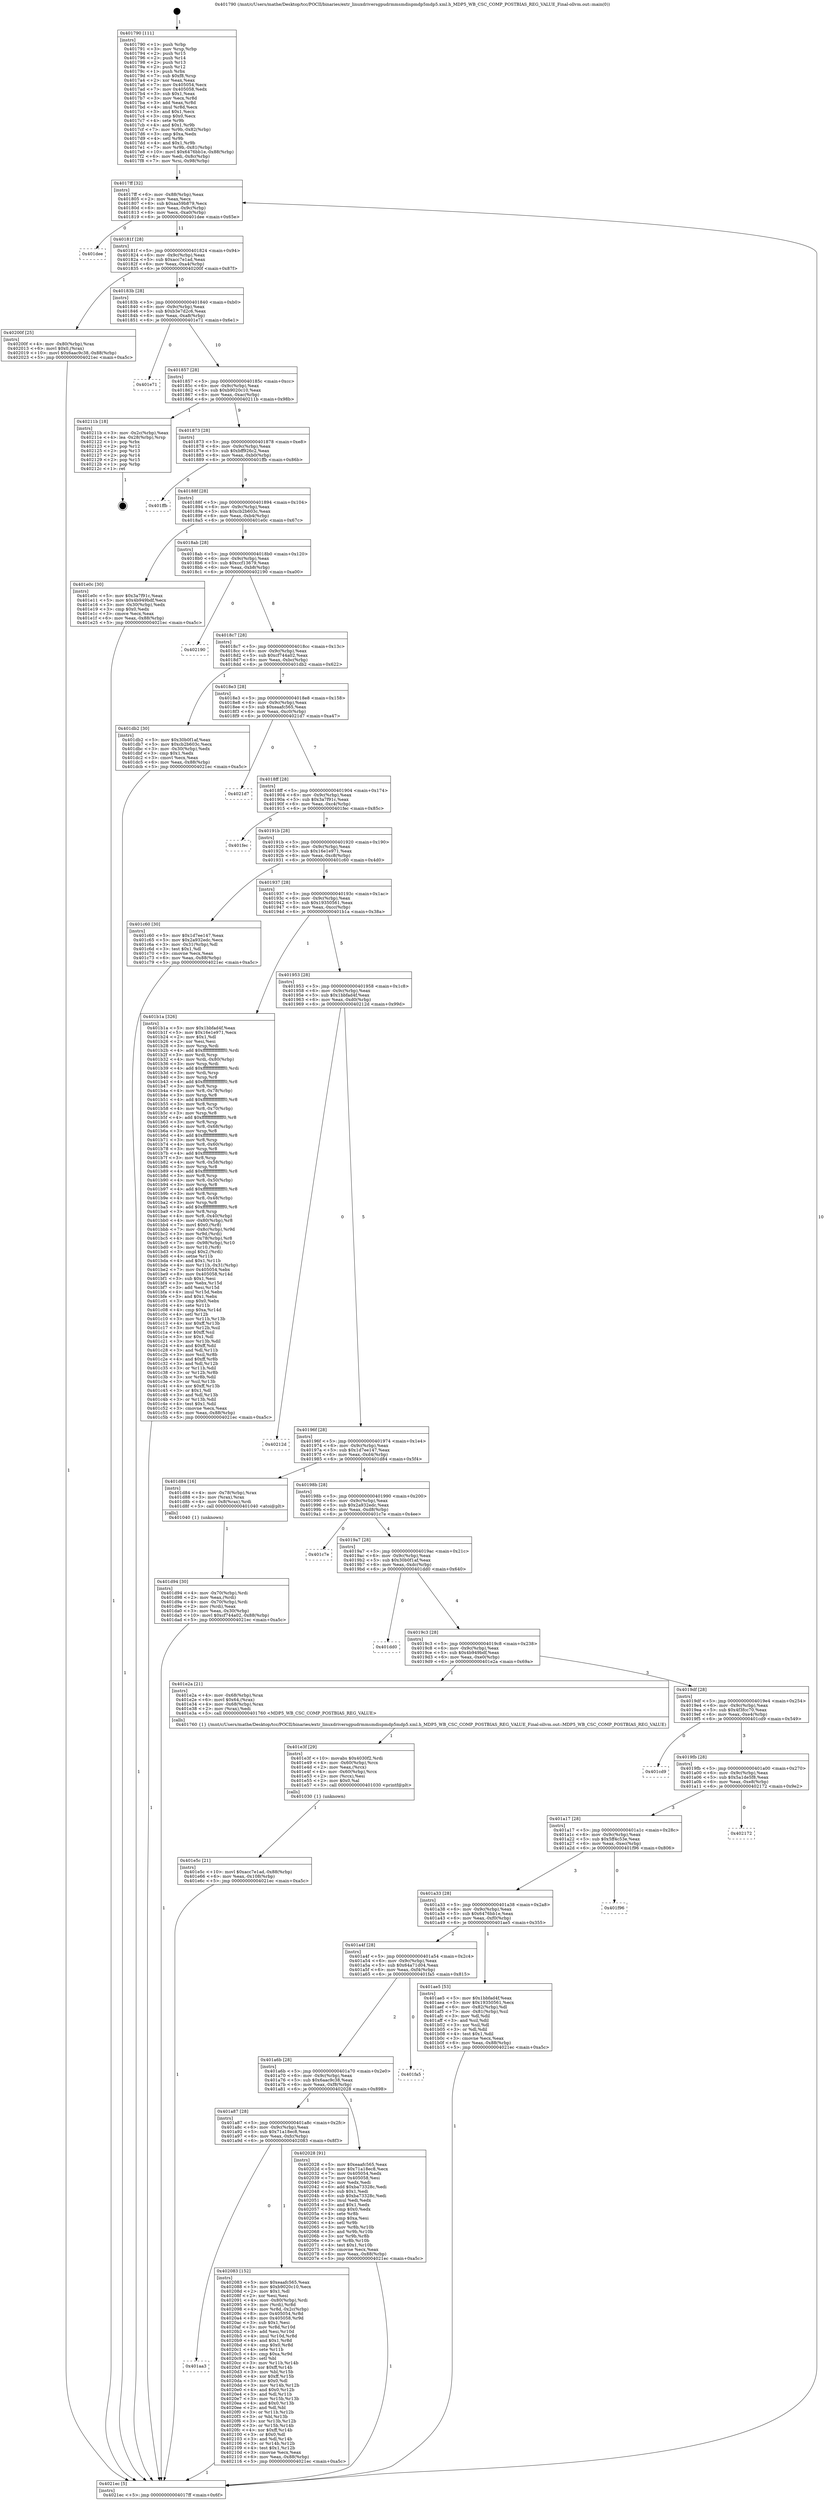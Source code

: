 digraph "0x401790" {
  label = "0x401790 (/mnt/c/Users/mathe/Desktop/tcc/POCII/binaries/extr_linuxdriversgpudrmmsmdispmdp5mdp5.xml.h_MDP5_WB_CSC_COMP_POSTBIAS_REG_VALUE_Final-ollvm.out::main(0))"
  labelloc = "t"
  node[shape=record]

  Entry [label="",width=0.3,height=0.3,shape=circle,fillcolor=black,style=filled]
  "0x4017ff" [label="{
     0x4017ff [32]\l
     | [instrs]\l
     &nbsp;&nbsp;0x4017ff \<+6\>: mov -0x88(%rbp),%eax\l
     &nbsp;&nbsp;0x401805 \<+2\>: mov %eax,%ecx\l
     &nbsp;&nbsp;0x401807 \<+6\>: sub $0xaa59b879,%ecx\l
     &nbsp;&nbsp;0x40180d \<+6\>: mov %eax,-0x9c(%rbp)\l
     &nbsp;&nbsp;0x401813 \<+6\>: mov %ecx,-0xa0(%rbp)\l
     &nbsp;&nbsp;0x401819 \<+6\>: je 0000000000401dee \<main+0x65e\>\l
  }"]
  "0x401dee" [label="{
     0x401dee\l
  }", style=dashed]
  "0x40181f" [label="{
     0x40181f [28]\l
     | [instrs]\l
     &nbsp;&nbsp;0x40181f \<+5\>: jmp 0000000000401824 \<main+0x94\>\l
     &nbsp;&nbsp;0x401824 \<+6\>: mov -0x9c(%rbp),%eax\l
     &nbsp;&nbsp;0x40182a \<+5\>: sub $0xacc7e1ad,%eax\l
     &nbsp;&nbsp;0x40182f \<+6\>: mov %eax,-0xa4(%rbp)\l
     &nbsp;&nbsp;0x401835 \<+6\>: je 000000000040200f \<main+0x87f\>\l
  }"]
  Exit [label="",width=0.3,height=0.3,shape=circle,fillcolor=black,style=filled,peripheries=2]
  "0x40200f" [label="{
     0x40200f [25]\l
     | [instrs]\l
     &nbsp;&nbsp;0x40200f \<+4\>: mov -0x80(%rbp),%rax\l
     &nbsp;&nbsp;0x402013 \<+6\>: movl $0x0,(%rax)\l
     &nbsp;&nbsp;0x402019 \<+10\>: movl $0x6aac9c38,-0x88(%rbp)\l
     &nbsp;&nbsp;0x402023 \<+5\>: jmp 00000000004021ec \<main+0xa5c\>\l
  }"]
  "0x40183b" [label="{
     0x40183b [28]\l
     | [instrs]\l
     &nbsp;&nbsp;0x40183b \<+5\>: jmp 0000000000401840 \<main+0xb0\>\l
     &nbsp;&nbsp;0x401840 \<+6\>: mov -0x9c(%rbp),%eax\l
     &nbsp;&nbsp;0x401846 \<+5\>: sub $0xb3e7d2c6,%eax\l
     &nbsp;&nbsp;0x40184b \<+6\>: mov %eax,-0xa8(%rbp)\l
     &nbsp;&nbsp;0x401851 \<+6\>: je 0000000000401e71 \<main+0x6e1\>\l
  }"]
  "0x401aa3" [label="{
     0x401aa3\l
  }", style=dashed]
  "0x401e71" [label="{
     0x401e71\l
  }", style=dashed]
  "0x401857" [label="{
     0x401857 [28]\l
     | [instrs]\l
     &nbsp;&nbsp;0x401857 \<+5\>: jmp 000000000040185c \<main+0xcc\>\l
     &nbsp;&nbsp;0x40185c \<+6\>: mov -0x9c(%rbp),%eax\l
     &nbsp;&nbsp;0x401862 \<+5\>: sub $0xb9020c10,%eax\l
     &nbsp;&nbsp;0x401867 \<+6\>: mov %eax,-0xac(%rbp)\l
     &nbsp;&nbsp;0x40186d \<+6\>: je 000000000040211b \<main+0x98b\>\l
  }"]
  "0x402083" [label="{
     0x402083 [152]\l
     | [instrs]\l
     &nbsp;&nbsp;0x402083 \<+5\>: mov $0xeaafc565,%eax\l
     &nbsp;&nbsp;0x402088 \<+5\>: mov $0xb9020c10,%ecx\l
     &nbsp;&nbsp;0x40208d \<+2\>: mov $0x1,%dl\l
     &nbsp;&nbsp;0x40208f \<+2\>: xor %esi,%esi\l
     &nbsp;&nbsp;0x402091 \<+4\>: mov -0x80(%rbp),%rdi\l
     &nbsp;&nbsp;0x402095 \<+3\>: mov (%rdi),%r8d\l
     &nbsp;&nbsp;0x402098 \<+4\>: mov %r8d,-0x2c(%rbp)\l
     &nbsp;&nbsp;0x40209c \<+8\>: mov 0x405054,%r8d\l
     &nbsp;&nbsp;0x4020a4 \<+8\>: mov 0x405058,%r9d\l
     &nbsp;&nbsp;0x4020ac \<+3\>: sub $0x1,%esi\l
     &nbsp;&nbsp;0x4020af \<+3\>: mov %r8d,%r10d\l
     &nbsp;&nbsp;0x4020b2 \<+3\>: add %esi,%r10d\l
     &nbsp;&nbsp;0x4020b5 \<+4\>: imul %r10d,%r8d\l
     &nbsp;&nbsp;0x4020b9 \<+4\>: and $0x1,%r8d\l
     &nbsp;&nbsp;0x4020bd \<+4\>: cmp $0x0,%r8d\l
     &nbsp;&nbsp;0x4020c1 \<+4\>: sete %r11b\l
     &nbsp;&nbsp;0x4020c5 \<+4\>: cmp $0xa,%r9d\l
     &nbsp;&nbsp;0x4020c9 \<+3\>: setl %bl\l
     &nbsp;&nbsp;0x4020cc \<+3\>: mov %r11b,%r14b\l
     &nbsp;&nbsp;0x4020cf \<+4\>: xor $0xff,%r14b\l
     &nbsp;&nbsp;0x4020d3 \<+3\>: mov %bl,%r15b\l
     &nbsp;&nbsp;0x4020d6 \<+4\>: xor $0xff,%r15b\l
     &nbsp;&nbsp;0x4020da \<+3\>: xor $0x0,%dl\l
     &nbsp;&nbsp;0x4020dd \<+3\>: mov %r14b,%r12b\l
     &nbsp;&nbsp;0x4020e0 \<+4\>: and $0x0,%r12b\l
     &nbsp;&nbsp;0x4020e4 \<+3\>: and %dl,%r11b\l
     &nbsp;&nbsp;0x4020e7 \<+3\>: mov %r15b,%r13b\l
     &nbsp;&nbsp;0x4020ea \<+4\>: and $0x0,%r13b\l
     &nbsp;&nbsp;0x4020ee \<+2\>: and %dl,%bl\l
     &nbsp;&nbsp;0x4020f0 \<+3\>: or %r11b,%r12b\l
     &nbsp;&nbsp;0x4020f3 \<+3\>: or %bl,%r13b\l
     &nbsp;&nbsp;0x4020f6 \<+3\>: xor %r13b,%r12b\l
     &nbsp;&nbsp;0x4020f9 \<+3\>: or %r15b,%r14b\l
     &nbsp;&nbsp;0x4020fc \<+4\>: xor $0xff,%r14b\l
     &nbsp;&nbsp;0x402100 \<+3\>: or $0x0,%dl\l
     &nbsp;&nbsp;0x402103 \<+3\>: and %dl,%r14b\l
     &nbsp;&nbsp;0x402106 \<+3\>: or %r14b,%r12b\l
     &nbsp;&nbsp;0x402109 \<+4\>: test $0x1,%r12b\l
     &nbsp;&nbsp;0x40210d \<+3\>: cmovne %ecx,%eax\l
     &nbsp;&nbsp;0x402110 \<+6\>: mov %eax,-0x88(%rbp)\l
     &nbsp;&nbsp;0x402116 \<+5\>: jmp 00000000004021ec \<main+0xa5c\>\l
  }"]
  "0x40211b" [label="{
     0x40211b [18]\l
     | [instrs]\l
     &nbsp;&nbsp;0x40211b \<+3\>: mov -0x2c(%rbp),%eax\l
     &nbsp;&nbsp;0x40211e \<+4\>: lea -0x28(%rbp),%rsp\l
     &nbsp;&nbsp;0x402122 \<+1\>: pop %rbx\l
     &nbsp;&nbsp;0x402123 \<+2\>: pop %r12\l
     &nbsp;&nbsp;0x402125 \<+2\>: pop %r13\l
     &nbsp;&nbsp;0x402127 \<+2\>: pop %r14\l
     &nbsp;&nbsp;0x402129 \<+2\>: pop %r15\l
     &nbsp;&nbsp;0x40212b \<+1\>: pop %rbp\l
     &nbsp;&nbsp;0x40212c \<+1\>: ret\l
  }"]
  "0x401873" [label="{
     0x401873 [28]\l
     | [instrs]\l
     &nbsp;&nbsp;0x401873 \<+5\>: jmp 0000000000401878 \<main+0xe8\>\l
     &nbsp;&nbsp;0x401878 \<+6\>: mov -0x9c(%rbp),%eax\l
     &nbsp;&nbsp;0x40187e \<+5\>: sub $0xbff926c2,%eax\l
     &nbsp;&nbsp;0x401883 \<+6\>: mov %eax,-0xb0(%rbp)\l
     &nbsp;&nbsp;0x401889 \<+6\>: je 0000000000401ffb \<main+0x86b\>\l
  }"]
  "0x401a87" [label="{
     0x401a87 [28]\l
     | [instrs]\l
     &nbsp;&nbsp;0x401a87 \<+5\>: jmp 0000000000401a8c \<main+0x2fc\>\l
     &nbsp;&nbsp;0x401a8c \<+6\>: mov -0x9c(%rbp),%eax\l
     &nbsp;&nbsp;0x401a92 \<+5\>: sub $0x71a18ec8,%eax\l
     &nbsp;&nbsp;0x401a97 \<+6\>: mov %eax,-0xfc(%rbp)\l
     &nbsp;&nbsp;0x401a9d \<+6\>: je 0000000000402083 \<main+0x8f3\>\l
  }"]
  "0x401ffb" [label="{
     0x401ffb\l
  }", style=dashed]
  "0x40188f" [label="{
     0x40188f [28]\l
     | [instrs]\l
     &nbsp;&nbsp;0x40188f \<+5\>: jmp 0000000000401894 \<main+0x104\>\l
     &nbsp;&nbsp;0x401894 \<+6\>: mov -0x9c(%rbp),%eax\l
     &nbsp;&nbsp;0x40189a \<+5\>: sub $0xcb2b603c,%eax\l
     &nbsp;&nbsp;0x40189f \<+6\>: mov %eax,-0xb4(%rbp)\l
     &nbsp;&nbsp;0x4018a5 \<+6\>: je 0000000000401e0c \<main+0x67c\>\l
  }"]
  "0x402028" [label="{
     0x402028 [91]\l
     | [instrs]\l
     &nbsp;&nbsp;0x402028 \<+5\>: mov $0xeaafc565,%eax\l
     &nbsp;&nbsp;0x40202d \<+5\>: mov $0x71a18ec8,%ecx\l
     &nbsp;&nbsp;0x402032 \<+7\>: mov 0x405054,%edx\l
     &nbsp;&nbsp;0x402039 \<+7\>: mov 0x405058,%esi\l
     &nbsp;&nbsp;0x402040 \<+2\>: mov %edx,%edi\l
     &nbsp;&nbsp;0x402042 \<+6\>: add $0xba73328c,%edi\l
     &nbsp;&nbsp;0x402048 \<+3\>: sub $0x1,%edi\l
     &nbsp;&nbsp;0x40204b \<+6\>: sub $0xba73328c,%edi\l
     &nbsp;&nbsp;0x402051 \<+3\>: imul %edi,%edx\l
     &nbsp;&nbsp;0x402054 \<+3\>: and $0x1,%edx\l
     &nbsp;&nbsp;0x402057 \<+3\>: cmp $0x0,%edx\l
     &nbsp;&nbsp;0x40205a \<+4\>: sete %r8b\l
     &nbsp;&nbsp;0x40205e \<+3\>: cmp $0xa,%esi\l
     &nbsp;&nbsp;0x402061 \<+4\>: setl %r9b\l
     &nbsp;&nbsp;0x402065 \<+3\>: mov %r8b,%r10b\l
     &nbsp;&nbsp;0x402068 \<+3\>: and %r9b,%r10b\l
     &nbsp;&nbsp;0x40206b \<+3\>: xor %r9b,%r8b\l
     &nbsp;&nbsp;0x40206e \<+3\>: or %r8b,%r10b\l
     &nbsp;&nbsp;0x402071 \<+4\>: test $0x1,%r10b\l
     &nbsp;&nbsp;0x402075 \<+3\>: cmovne %ecx,%eax\l
     &nbsp;&nbsp;0x402078 \<+6\>: mov %eax,-0x88(%rbp)\l
     &nbsp;&nbsp;0x40207e \<+5\>: jmp 00000000004021ec \<main+0xa5c\>\l
  }"]
  "0x401e0c" [label="{
     0x401e0c [30]\l
     | [instrs]\l
     &nbsp;&nbsp;0x401e0c \<+5\>: mov $0x3a7f91c,%eax\l
     &nbsp;&nbsp;0x401e11 \<+5\>: mov $0x4b949bdf,%ecx\l
     &nbsp;&nbsp;0x401e16 \<+3\>: mov -0x30(%rbp),%edx\l
     &nbsp;&nbsp;0x401e19 \<+3\>: cmp $0x0,%edx\l
     &nbsp;&nbsp;0x401e1c \<+3\>: cmove %ecx,%eax\l
     &nbsp;&nbsp;0x401e1f \<+6\>: mov %eax,-0x88(%rbp)\l
     &nbsp;&nbsp;0x401e25 \<+5\>: jmp 00000000004021ec \<main+0xa5c\>\l
  }"]
  "0x4018ab" [label="{
     0x4018ab [28]\l
     | [instrs]\l
     &nbsp;&nbsp;0x4018ab \<+5\>: jmp 00000000004018b0 \<main+0x120\>\l
     &nbsp;&nbsp;0x4018b0 \<+6\>: mov -0x9c(%rbp),%eax\l
     &nbsp;&nbsp;0x4018b6 \<+5\>: sub $0xccf13679,%eax\l
     &nbsp;&nbsp;0x4018bb \<+6\>: mov %eax,-0xb8(%rbp)\l
     &nbsp;&nbsp;0x4018c1 \<+6\>: je 0000000000402190 \<main+0xa00\>\l
  }"]
  "0x401a6b" [label="{
     0x401a6b [28]\l
     | [instrs]\l
     &nbsp;&nbsp;0x401a6b \<+5\>: jmp 0000000000401a70 \<main+0x2e0\>\l
     &nbsp;&nbsp;0x401a70 \<+6\>: mov -0x9c(%rbp),%eax\l
     &nbsp;&nbsp;0x401a76 \<+5\>: sub $0x6aac9c38,%eax\l
     &nbsp;&nbsp;0x401a7b \<+6\>: mov %eax,-0xf8(%rbp)\l
     &nbsp;&nbsp;0x401a81 \<+6\>: je 0000000000402028 \<main+0x898\>\l
  }"]
  "0x402190" [label="{
     0x402190\l
  }", style=dashed]
  "0x4018c7" [label="{
     0x4018c7 [28]\l
     | [instrs]\l
     &nbsp;&nbsp;0x4018c7 \<+5\>: jmp 00000000004018cc \<main+0x13c\>\l
     &nbsp;&nbsp;0x4018cc \<+6\>: mov -0x9c(%rbp),%eax\l
     &nbsp;&nbsp;0x4018d2 \<+5\>: sub $0xcf744a02,%eax\l
     &nbsp;&nbsp;0x4018d7 \<+6\>: mov %eax,-0xbc(%rbp)\l
     &nbsp;&nbsp;0x4018dd \<+6\>: je 0000000000401db2 \<main+0x622\>\l
  }"]
  "0x401fa5" [label="{
     0x401fa5\l
  }", style=dashed]
  "0x401db2" [label="{
     0x401db2 [30]\l
     | [instrs]\l
     &nbsp;&nbsp;0x401db2 \<+5\>: mov $0x30b0f1af,%eax\l
     &nbsp;&nbsp;0x401db7 \<+5\>: mov $0xcb2b603c,%ecx\l
     &nbsp;&nbsp;0x401dbc \<+3\>: mov -0x30(%rbp),%edx\l
     &nbsp;&nbsp;0x401dbf \<+3\>: cmp $0x1,%edx\l
     &nbsp;&nbsp;0x401dc2 \<+3\>: cmovl %ecx,%eax\l
     &nbsp;&nbsp;0x401dc5 \<+6\>: mov %eax,-0x88(%rbp)\l
     &nbsp;&nbsp;0x401dcb \<+5\>: jmp 00000000004021ec \<main+0xa5c\>\l
  }"]
  "0x4018e3" [label="{
     0x4018e3 [28]\l
     | [instrs]\l
     &nbsp;&nbsp;0x4018e3 \<+5\>: jmp 00000000004018e8 \<main+0x158\>\l
     &nbsp;&nbsp;0x4018e8 \<+6\>: mov -0x9c(%rbp),%eax\l
     &nbsp;&nbsp;0x4018ee \<+5\>: sub $0xeaafc565,%eax\l
     &nbsp;&nbsp;0x4018f3 \<+6\>: mov %eax,-0xc0(%rbp)\l
     &nbsp;&nbsp;0x4018f9 \<+6\>: je 00000000004021d7 \<main+0xa47\>\l
  }"]
  "0x401e5c" [label="{
     0x401e5c [21]\l
     | [instrs]\l
     &nbsp;&nbsp;0x401e5c \<+10\>: movl $0xacc7e1ad,-0x88(%rbp)\l
     &nbsp;&nbsp;0x401e66 \<+6\>: mov %eax,-0x108(%rbp)\l
     &nbsp;&nbsp;0x401e6c \<+5\>: jmp 00000000004021ec \<main+0xa5c\>\l
  }"]
  "0x4021d7" [label="{
     0x4021d7\l
  }", style=dashed]
  "0x4018ff" [label="{
     0x4018ff [28]\l
     | [instrs]\l
     &nbsp;&nbsp;0x4018ff \<+5\>: jmp 0000000000401904 \<main+0x174\>\l
     &nbsp;&nbsp;0x401904 \<+6\>: mov -0x9c(%rbp),%eax\l
     &nbsp;&nbsp;0x40190a \<+5\>: sub $0x3a7f91c,%eax\l
     &nbsp;&nbsp;0x40190f \<+6\>: mov %eax,-0xc4(%rbp)\l
     &nbsp;&nbsp;0x401915 \<+6\>: je 0000000000401fec \<main+0x85c\>\l
  }"]
  "0x401e3f" [label="{
     0x401e3f [29]\l
     | [instrs]\l
     &nbsp;&nbsp;0x401e3f \<+10\>: movabs $0x4030f2,%rdi\l
     &nbsp;&nbsp;0x401e49 \<+4\>: mov -0x60(%rbp),%rcx\l
     &nbsp;&nbsp;0x401e4d \<+2\>: mov %eax,(%rcx)\l
     &nbsp;&nbsp;0x401e4f \<+4\>: mov -0x60(%rbp),%rcx\l
     &nbsp;&nbsp;0x401e53 \<+2\>: mov (%rcx),%esi\l
     &nbsp;&nbsp;0x401e55 \<+2\>: mov $0x0,%al\l
     &nbsp;&nbsp;0x401e57 \<+5\>: call 0000000000401030 \<printf@plt\>\l
     | [calls]\l
     &nbsp;&nbsp;0x401030 \{1\} (unknown)\l
  }"]
  "0x401fec" [label="{
     0x401fec\l
  }", style=dashed]
  "0x40191b" [label="{
     0x40191b [28]\l
     | [instrs]\l
     &nbsp;&nbsp;0x40191b \<+5\>: jmp 0000000000401920 \<main+0x190\>\l
     &nbsp;&nbsp;0x401920 \<+6\>: mov -0x9c(%rbp),%eax\l
     &nbsp;&nbsp;0x401926 \<+5\>: sub $0x16e1e971,%eax\l
     &nbsp;&nbsp;0x40192b \<+6\>: mov %eax,-0xc8(%rbp)\l
     &nbsp;&nbsp;0x401931 \<+6\>: je 0000000000401c60 \<main+0x4d0\>\l
  }"]
  "0x401d94" [label="{
     0x401d94 [30]\l
     | [instrs]\l
     &nbsp;&nbsp;0x401d94 \<+4\>: mov -0x70(%rbp),%rdi\l
     &nbsp;&nbsp;0x401d98 \<+2\>: mov %eax,(%rdi)\l
     &nbsp;&nbsp;0x401d9a \<+4\>: mov -0x70(%rbp),%rdi\l
     &nbsp;&nbsp;0x401d9e \<+2\>: mov (%rdi),%eax\l
     &nbsp;&nbsp;0x401da0 \<+3\>: mov %eax,-0x30(%rbp)\l
     &nbsp;&nbsp;0x401da3 \<+10\>: movl $0xcf744a02,-0x88(%rbp)\l
     &nbsp;&nbsp;0x401dad \<+5\>: jmp 00000000004021ec \<main+0xa5c\>\l
  }"]
  "0x401c60" [label="{
     0x401c60 [30]\l
     | [instrs]\l
     &nbsp;&nbsp;0x401c60 \<+5\>: mov $0x1d7ee147,%eax\l
     &nbsp;&nbsp;0x401c65 \<+5\>: mov $0x2a932edc,%ecx\l
     &nbsp;&nbsp;0x401c6a \<+3\>: mov -0x31(%rbp),%dl\l
     &nbsp;&nbsp;0x401c6d \<+3\>: test $0x1,%dl\l
     &nbsp;&nbsp;0x401c70 \<+3\>: cmovne %ecx,%eax\l
     &nbsp;&nbsp;0x401c73 \<+6\>: mov %eax,-0x88(%rbp)\l
     &nbsp;&nbsp;0x401c79 \<+5\>: jmp 00000000004021ec \<main+0xa5c\>\l
  }"]
  "0x401937" [label="{
     0x401937 [28]\l
     | [instrs]\l
     &nbsp;&nbsp;0x401937 \<+5\>: jmp 000000000040193c \<main+0x1ac\>\l
     &nbsp;&nbsp;0x40193c \<+6\>: mov -0x9c(%rbp),%eax\l
     &nbsp;&nbsp;0x401942 \<+5\>: sub $0x19350561,%eax\l
     &nbsp;&nbsp;0x401947 \<+6\>: mov %eax,-0xcc(%rbp)\l
     &nbsp;&nbsp;0x40194d \<+6\>: je 0000000000401b1a \<main+0x38a\>\l
  }"]
  "0x401790" [label="{
     0x401790 [111]\l
     | [instrs]\l
     &nbsp;&nbsp;0x401790 \<+1\>: push %rbp\l
     &nbsp;&nbsp;0x401791 \<+3\>: mov %rsp,%rbp\l
     &nbsp;&nbsp;0x401794 \<+2\>: push %r15\l
     &nbsp;&nbsp;0x401796 \<+2\>: push %r14\l
     &nbsp;&nbsp;0x401798 \<+2\>: push %r13\l
     &nbsp;&nbsp;0x40179a \<+2\>: push %r12\l
     &nbsp;&nbsp;0x40179c \<+1\>: push %rbx\l
     &nbsp;&nbsp;0x40179d \<+7\>: sub $0xf8,%rsp\l
     &nbsp;&nbsp;0x4017a4 \<+2\>: xor %eax,%eax\l
     &nbsp;&nbsp;0x4017a6 \<+7\>: mov 0x405054,%ecx\l
     &nbsp;&nbsp;0x4017ad \<+7\>: mov 0x405058,%edx\l
     &nbsp;&nbsp;0x4017b4 \<+3\>: sub $0x1,%eax\l
     &nbsp;&nbsp;0x4017b7 \<+3\>: mov %ecx,%r8d\l
     &nbsp;&nbsp;0x4017ba \<+3\>: add %eax,%r8d\l
     &nbsp;&nbsp;0x4017bd \<+4\>: imul %r8d,%ecx\l
     &nbsp;&nbsp;0x4017c1 \<+3\>: and $0x1,%ecx\l
     &nbsp;&nbsp;0x4017c4 \<+3\>: cmp $0x0,%ecx\l
     &nbsp;&nbsp;0x4017c7 \<+4\>: sete %r9b\l
     &nbsp;&nbsp;0x4017cb \<+4\>: and $0x1,%r9b\l
     &nbsp;&nbsp;0x4017cf \<+7\>: mov %r9b,-0x82(%rbp)\l
     &nbsp;&nbsp;0x4017d6 \<+3\>: cmp $0xa,%edx\l
     &nbsp;&nbsp;0x4017d9 \<+4\>: setl %r9b\l
     &nbsp;&nbsp;0x4017dd \<+4\>: and $0x1,%r9b\l
     &nbsp;&nbsp;0x4017e1 \<+7\>: mov %r9b,-0x81(%rbp)\l
     &nbsp;&nbsp;0x4017e8 \<+10\>: movl $0x6476bb1e,-0x88(%rbp)\l
     &nbsp;&nbsp;0x4017f2 \<+6\>: mov %edi,-0x8c(%rbp)\l
     &nbsp;&nbsp;0x4017f8 \<+7\>: mov %rsi,-0x98(%rbp)\l
  }"]
  "0x401b1a" [label="{
     0x401b1a [326]\l
     | [instrs]\l
     &nbsp;&nbsp;0x401b1a \<+5\>: mov $0x1bbfad4f,%eax\l
     &nbsp;&nbsp;0x401b1f \<+5\>: mov $0x16e1e971,%ecx\l
     &nbsp;&nbsp;0x401b24 \<+2\>: mov $0x1,%dl\l
     &nbsp;&nbsp;0x401b26 \<+2\>: xor %esi,%esi\l
     &nbsp;&nbsp;0x401b28 \<+3\>: mov %rsp,%rdi\l
     &nbsp;&nbsp;0x401b2b \<+4\>: add $0xfffffffffffffff0,%rdi\l
     &nbsp;&nbsp;0x401b2f \<+3\>: mov %rdi,%rsp\l
     &nbsp;&nbsp;0x401b32 \<+4\>: mov %rdi,-0x80(%rbp)\l
     &nbsp;&nbsp;0x401b36 \<+3\>: mov %rsp,%rdi\l
     &nbsp;&nbsp;0x401b39 \<+4\>: add $0xfffffffffffffff0,%rdi\l
     &nbsp;&nbsp;0x401b3d \<+3\>: mov %rdi,%rsp\l
     &nbsp;&nbsp;0x401b40 \<+3\>: mov %rsp,%r8\l
     &nbsp;&nbsp;0x401b43 \<+4\>: add $0xfffffffffffffff0,%r8\l
     &nbsp;&nbsp;0x401b47 \<+3\>: mov %r8,%rsp\l
     &nbsp;&nbsp;0x401b4a \<+4\>: mov %r8,-0x78(%rbp)\l
     &nbsp;&nbsp;0x401b4e \<+3\>: mov %rsp,%r8\l
     &nbsp;&nbsp;0x401b51 \<+4\>: add $0xfffffffffffffff0,%r8\l
     &nbsp;&nbsp;0x401b55 \<+3\>: mov %r8,%rsp\l
     &nbsp;&nbsp;0x401b58 \<+4\>: mov %r8,-0x70(%rbp)\l
     &nbsp;&nbsp;0x401b5c \<+3\>: mov %rsp,%r8\l
     &nbsp;&nbsp;0x401b5f \<+4\>: add $0xfffffffffffffff0,%r8\l
     &nbsp;&nbsp;0x401b63 \<+3\>: mov %r8,%rsp\l
     &nbsp;&nbsp;0x401b66 \<+4\>: mov %r8,-0x68(%rbp)\l
     &nbsp;&nbsp;0x401b6a \<+3\>: mov %rsp,%r8\l
     &nbsp;&nbsp;0x401b6d \<+4\>: add $0xfffffffffffffff0,%r8\l
     &nbsp;&nbsp;0x401b71 \<+3\>: mov %r8,%rsp\l
     &nbsp;&nbsp;0x401b74 \<+4\>: mov %r8,-0x60(%rbp)\l
     &nbsp;&nbsp;0x401b78 \<+3\>: mov %rsp,%r8\l
     &nbsp;&nbsp;0x401b7b \<+4\>: add $0xfffffffffffffff0,%r8\l
     &nbsp;&nbsp;0x401b7f \<+3\>: mov %r8,%rsp\l
     &nbsp;&nbsp;0x401b82 \<+4\>: mov %r8,-0x58(%rbp)\l
     &nbsp;&nbsp;0x401b86 \<+3\>: mov %rsp,%r8\l
     &nbsp;&nbsp;0x401b89 \<+4\>: add $0xfffffffffffffff0,%r8\l
     &nbsp;&nbsp;0x401b8d \<+3\>: mov %r8,%rsp\l
     &nbsp;&nbsp;0x401b90 \<+4\>: mov %r8,-0x50(%rbp)\l
     &nbsp;&nbsp;0x401b94 \<+3\>: mov %rsp,%r8\l
     &nbsp;&nbsp;0x401b97 \<+4\>: add $0xfffffffffffffff0,%r8\l
     &nbsp;&nbsp;0x401b9b \<+3\>: mov %r8,%rsp\l
     &nbsp;&nbsp;0x401b9e \<+4\>: mov %r8,-0x48(%rbp)\l
     &nbsp;&nbsp;0x401ba2 \<+3\>: mov %rsp,%r8\l
     &nbsp;&nbsp;0x401ba5 \<+4\>: add $0xfffffffffffffff0,%r8\l
     &nbsp;&nbsp;0x401ba9 \<+3\>: mov %r8,%rsp\l
     &nbsp;&nbsp;0x401bac \<+4\>: mov %r8,-0x40(%rbp)\l
     &nbsp;&nbsp;0x401bb0 \<+4\>: mov -0x80(%rbp),%r8\l
     &nbsp;&nbsp;0x401bb4 \<+7\>: movl $0x0,(%r8)\l
     &nbsp;&nbsp;0x401bbb \<+7\>: mov -0x8c(%rbp),%r9d\l
     &nbsp;&nbsp;0x401bc2 \<+3\>: mov %r9d,(%rdi)\l
     &nbsp;&nbsp;0x401bc5 \<+4\>: mov -0x78(%rbp),%r8\l
     &nbsp;&nbsp;0x401bc9 \<+7\>: mov -0x98(%rbp),%r10\l
     &nbsp;&nbsp;0x401bd0 \<+3\>: mov %r10,(%r8)\l
     &nbsp;&nbsp;0x401bd3 \<+3\>: cmpl $0x2,(%rdi)\l
     &nbsp;&nbsp;0x401bd6 \<+4\>: setne %r11b\l
     &nbsp;&nbsp;0x401bda \<+4\>: and $0x1,%r11b\l
     &nbsp;&nbsp;0x401bde \<+4\>: mov %r11b,-0x31(%rbp)\l
     &nbsp;&nbsp;0x401be2 \<+7\>: mov 0x405054,%ebx\l
     &nbsp;&nbsp;0x401be9 \<+8\>: mov 0x405058,%r14d\l
     &nbsp;&nbsp;0x401bf1 \<+3\>: sub $0x1,%esi\l
     &nbsp;&nbsp;0x401bf4 \<+3\>: mov %ebx,%r15d\l
     &nbsp;&nbsp;0x401bf7 \<+3\>: add %esi,%r15d\l
     &nbsp;&nbsp;0x401bfa \<+4\>: imul %r15d,%ebx\l
     &nbsp;&nbsp;0x401bfe \<+3\>: and $0x1,%ebx\l
     &nbsp;&nbsp;0x401c01 \<+3\>: cmp $0x0,%ebx\l
     &nbsp;&nbsp;0x401c04 \<+4\>: sete %r11b\l
     &nbsp;&nbsp;0x401c08 \<+4\>: cmp $0xa,%r14d\l
     &nbsp;&nbsp;0x401c0c \<+4\>: setl %r12b\l
     &nbsp;&nbsp;0x401c10 \<+3\>: mov %r11b,%r13b\l
     &nbsp;&nbsp;0x401c13 \<+4\>: xor $0xff,%r13b\l
     &nbsp;&nbsp;0x401c17 \<+3\>: mov %r12b,%sil\l
     &nbsp;&nbsp;0x401c1a \<+4\>: xor $0xff,%sil\l
     &nbsp;&nbsp;0x401c1e \<+3\>: xor $0x1,%dl\l
     &nbsp;&nbsp;0x401c21 \<+3\>: mov %r13b,%dil\l
     &nbsp;&nbsp;0x401c24 \<+4\>: and $0xff,%dil\l
     &nbsp;&nbsp;0x401c28 \<+3\>: and %dl,%r11b\l
     &nbsp;&nbsp;0x401c2b \<+3\>: mov %sil,%r8b\l
     &nbsp;&nbsp;0x401c2e \<+4\>: and $0xff,%r8b\l
     &nbsp;&nbsp;0x401c32 \<+3\>: and %dl,%r12b\l
     &nbsp;&nbsp;0x401c35 \<+3\>: or %r11b,%dil\l
     &nbsp;&nbsp;0x401c38 \<+3\>: or %r12b,%r8b\l
     &nbsp;&nbsp;0x401c3b \<+3\>: xor %r8b,%dil\l
     &nbsp;&nbsp;0x401c3e \<+3\>: or %sil,%r13b\l
     &nbsp;&nbsp;0x401c41 \<+4\>: xor $0xff,%r13b\l
     &nbsp;&nbsp;0x401c45 \<+3\>: or $0x1,%dl\l
     &nbsp;&nbsp;0x401c48 \<+3\>: and %dl,%r13b\l
     &nbsp;&nbsp;0x401c4b \<+3\>: or %r13b,%dil\l
     &nbsp;&nbsp;0x401c4e \<+4\>: test $0x1,%dil\l
     &nbsp;&nbsp;0x401c52 \<+3\>: cmovne %ecx,%eax\l
     &nbsp;&nbsp;0x401c55 \<+6\>: mov %eax,-0x88(%rbp)\l
     &nbsp;&nbsp;0x401c5b \<+5\>: jmp 00000000004021ec \<main+0xa5c\>\l
  }"]
  "0x401953" [label="{
     0x401953 [28]\l
     | [instrs]\l
     &nbsp;&nbsp;0x401953 \<+5\>: jmp 0000000000401958 \<main+0x1c8\>\l
     &nbsp;&nbsp;0x401958 \<+6\>: mov -0x9c(%rbp),%eax\l
     &nbsp;&nbsp;0x40195e \<+5\>: sub $0x1bbfad4f,%eax\l
     &nbsp;&nbsp;0x401963 \<+6\>: mov %eax,-0xd0(%rbp)\l
     &nbsp;&nbsp;0x401969 \<+6\>: je 000000000040212d \<main+0x99d\>\l
  }"]
  "0x4021ec" [label="{
     0x4021ec [5]\l
     | [instrs]\l
     &nbsp;&nbsp;0x4021ec \<+5\>: jmp 00000000004017ff \<main+0x6f\>\l
  }"]
  "0x40212d" [label="{
     0x40212d\l
  }", style=dashed]
  "0x40196f" [label="{
     0x40196f [28]\l
     | [instrs]\l
     &nbsp;&nbsp;0x40196f \<+5\>: jmp 0000000000401974 \<main+0x1e4\>\l
     &nbsp;&nbsp;0x401974 \<+6\>: mov -0x9c(%rbp),%eax\l
     &nbsp;&nbsp;0x40197a \<+5\>: sub $0x1d7ee147,%eax\l
     &nbsp;&nbsp;0x40197f \<+6\>: mov %eax,-0xd4(%rbp)\l
     &nbsp;&nbsp;0x401985 \<+6\>: je 0000000000401d84 \<main+0x5f4\>\l
  }"]
  "0x401a4f" [label="{
     0x401a4f [28]\l
     | [instrs]\l
     &nbsp;&nbsp;0x401a4f \<+5\>: jmp 0000000000401a54 \<main+0x2c4\>\l
     &nbsp;&nbsp;0x401a54 \<+6\>: mov -0x9c(%rbp),%eax\l
     &nbsp;&nbsp;0x401a5a \<+5\>: sub $0x64a71d04,%eax\l
     &nbsp;&nbsp;0x401a5f \<+6\>: mov %eax,-0xf4(%rbp)\l
     &nbsp;&nbsp;0x401a65 \<+6\>: je 0000000000401fa5 \<main+0x815\>\l
  }"]
  "0x401d84" [label="{
     0x401d84 [16]\l
     | [instrs]\l
     &nbsp;&nbsp;0x401d84 \<+4\>: mov -0x78(%rbp),%rax\l
     &nbsp;&nbsp;0x401d88 \<+3\>: mov (%rax),%rax\l
     &nbsp;&nbsp;0x401d8b \<+4\>: mov 0x8(%rax),%rdi\l
     &nbsp;&nbsp;0x401d8f \<+5\>: call 0000000000401040 \<atoi@plt\>\l
     | [calls]\l
     &nbsp;&nbsp;0x401040 \{1\} (unknown)\l
  }"]
  "0x40198b" [label="{
     0x40198b [28]\l
     | [instrs]\l
     &nbsp;&nbsp;0x40198b \<+5\>: jmp 0000000000401990 \<main+0x200\>\l
     &nbsp;&nbsp;0x401990 \<+6\>: mov -0x9c(%rbp),%eax\l
     &nbsp;&nbsp;0x401996 \<+5\>: sub $0x2a932edc,%eax\l
     &nbsp;&nbsp;0x40199b \<+6\>: mov %eax,-0xd8(%rbp)\l
     &nbsp;&nbsp;0x4019a1 \<+6\>: je 0000000000401c7e \<main+0x4ee\>\l
  }"]
  "0x401ae5" [label="{
     0x401ae5 [53]\l
     | [instrs]\l
     &nbsp;&nbsp;0x401ae5 \<+5\>: mov $0x1bbfad4f,%eax\l
     &nbsp;&nbsp;0x401aea \<+5\>: mov $0x19350561,%ecx\l
     &nbsp;&nbsp;0x401aef \<+6\>: mov -0x82(%rbp),%dl\l
     &nbsp;&nbsp;0x401af5 \<+7\>: mov -0x81(%rbp),%sil\l
     &nbsp;&nbsp;0x401afc \<+3\>: mov %dl,%dil\l
     &nbsp;&nbsp;0x401aff \<+3\>: and %sil,%dil\l
     &nbsp;&nbsp;0x401b02 \<+3\>: xor %sil,%dl\l
     &nbsp;&nbsp;0x401b05 \<+3\>: or %dl,%dil\l
     &nbsp;&nbsp;0x401b08 \<+4\>: test $0x1,%dil\l
     &nbsp;&nbsp;0x401b0c \<+3\>: cmovne %ecx,%eax\l
     &nbsp;&nbsp;0x401b0f \<+6\>: mov %eax,-0x88(%rbp)\l
     &nbsp;&nbsp;0x401b15 \<+5\>: jmp 00000000004021ec \<main+0xa5c\>\l
  }"]
  "0x401c7e" [label="{
     0x401c7e\l
  }", style=dashed]
  "0x4019a7" [label="{
     0x4019a7 [28]\l
     | [instrs]\l
     &nbsp;&nbsp;0x4019a7 \<+5\>: jmp 00000000004019ac \<main+0x21c\>\l
     &nbsp;&nbsp;0x4019ac \<+6\>: mov -0x9c(%rbp),%eax\l
     &nbsp;&nbsp;0x4019b2 \<+5\>: sub $0x30b0f1af,%eax\l
     &nbsp;&nbsp;0x4019b7 \<+6\>: mov %eax,-0xdc(%rbp)\l
     &nbsp;&nbsp;0x4019bd \<+6\>: je 0000000000401dd0 \<main+0x640\>\l
  }"]
  "0x401a33" [label="{
     0x401a33 [28]\l
     | [instrs]\l
     &nbsp;&nbsp;0x401a33 \<+5\>: jmp 0000000000401a38 \<main+0x2a8\>\l
     &nbsp;&nbsp;0x401a38 \<+6\>: mov -0x9c(%rbp),%eax\l
     &nbsp;&nbsp;0x401a3e \<+5\>: sub $0x6476bb1e,%eax\l
     &nbsp;&nbsp;0x401a43 \<+6\>: mov %eax,-0xf0(%rbp)\l
     &nbsp;&nbsp;0x401a49 \<+6\>: je 0000000000401ae5 \<main+0x355\>\l
  }"]
  "0x401dd0" [label="{
     0x401dd0\l
  }", style=dashed]
  "0x4019c3" [label="{
     0x4019c3 [28]\l
     | [instrs]\l
     &nbsp;&nbsp;0x4019c3 \<+5\>: jmp 00000000004019c8 \<main+0x238\>\l
     &nbsp;&nbsp;0x4019c8 \<+6\>: mov -0x9c(%rbp),%eax\l
     &nbsp;&nbsp;0x4019ce \<+5\>: sub $0x4b949bdf,%eax\l
     &nbsp;&nbsp;0x4019d3 \<+6\>: mov %eax,-0xe0(%rbp)\l
     &nbsp;&nbsp;0x4019d9 \<+6\>: je 0000000000401e2a \<main+0x69a\>\l
  }"]
  "0x401f96" [label="{
     0x401f96\l
  }", style=dashed]
  "0x401e2a" [label="{
     0x401e2a [21]\l
     | [instrs]\l
     &nbsp;&nbsp;0x401e2a \<+4\>: mov -0x68(%rbp),%rax\l
     &nbsp;&nbsp;0x401e2e \<+6\>: movl $0x64,(%rax)\l
     &nbsp;&nbsp;0x401e34 \<+4\>: mov -0x68(%rbp),%rax\l
     &nbsp;&nbsp;0x401e38 \<+2\>: mov (%rax),%edi\l
     &nbsp;&nbsp;0x401e3a \<+5\>: call 0000000000401760 \<MDP5_WB_CSC_COMP_POSTBIAS_REG_VALUE\>\l
     | [calls]\l
     &nbsp;&nbsp;0x401760 \{1\} (/mnt/c/Users/mathe/Desktop/tcc/POCII/binaries/extr_linuxdriversgpudrmmsmdispmdp5mdp5.xml.h_MDP5_WB_CSC_COMP_POSTBIAS_REG_VALUE_Final-ollvm.out::MDP5_WB_CSC_COMP_POSTBIAS_REG_VALUE)\l
  }"]
  "0x4019df" [label="{
     0x4019df [28]\l
     | [instrs]\l
     &nbsp;&nbsp;0x4019df \<+5\>: jmp 00000000004019e4 \<main+0x254\>\l
     &nbsp;&nbsp;0x4019e4 \<+6\>: mov -0x9c(%rbp),%eax\l
     &nbsp;&nbsp;0x4019ea \<+5\>: sub $0x4f3fcc70,%eax\l
     &nbsp;&nbsp;0x4019ef \<+6\>: mov %eax,-0xe4(%rbp)\l
     &nbsp;&nbsp;0x4019f5 \<+6\>: je 0000000000401cd9 \<main+0x549\>\l
  }"]
  "0x401a17" [label="{
     0x401a17 [28]\l
     | [instrs]\l
     &nbsp;&nbsp;0x401a17 \<+5\>: jmp 0000000000401a1c \<main+0x28c\>\l
     &nbsp;&nbsp;0x401a1c \<+6\>: mov -0x9c(%rbp),%eax\l
     &nbsp;&nbsp;0x401a22 \<+5\>: sub $0x5ff4c53e,%eax\l
     &nbsp;&nbsp;0x401a27 \<+6\>: mov %eax,-0xec(%rbp)\l
     &nbsp;&nbsp;0x401a2d \<+6\>: je 0000000000401f96 \<main+0x806\>\l
  }"]
  "0x401cd9" [label="{
     0x401cd9\l
  }", style=dashed]
  "0x4019fb" [label="{
     0x4019fb [28]\l
     | [instrs]\l
     &nbsp;&nbsp;0x4019fb \<+5\>: jmp 0000000000401a00 \<main+0x270\>\l
     &nbsp;&nbsp;0x401a00 \<+6\>: mov -0x9c(%rbp),%eax\l
     &nbsp;&nbsp;0x401a06 \<+5\>: sub $0x5a1de5f8,%eax\l
     &nbsp;&nbsp;0x401a0b \<+6\>: mov %eax,-0xe8(%rbp)\l
     &nbsp;&nbsp;0x401a11 \<+6\>: je 0000000000402172 \<main+0x9e2\>\l
  }"]
  "0x402172" [label="{
     0x402172\l
  }", style=dashed]
  Entry -> "0x401790" [label=" 1"]
  "0x4017ff" -> "0x401dee" [label=" 0"]
  "0x4017ff" -> "0x40181f" [label=" 11"]
  "0x40211b" -> Exit [label=" 1"]
  "0x40181f" -> "0x40200f" [label=" 1"]
  "0x40181f" -> "0x40183b" [label=" 10"]
  "0x402083" -> "0x4021ec" [label=" 1"]
  "0x40183b" -> "0x401e71" [label=" 0"]
  "0x40183b" -> "0x401857" [label=" 10"]
  "0x401a87" -> "0x401aa3" [label=" 0"]
  "0x401857" -> "0x40211b" [label=" 1"]
  "0x401857" -> "0x401873" [label=" 9"]
  "0x401a87" -> "0x402083" [label=" 1"]
  "0x401873" -> "0x401ffb" [label=" 0"]
  "0x401873" -> "0x40188f" [label=" 9"]
  "0x402028" -> "0x4021ec" [label=" 1"]
  "0x40188f" -> "0x401e0c" [label=" 1"]
  "0x40188f" -> "0x4018ab" [label=" 8"]
  "0x401a6b" -> "0x401a87" [label=" 1"]
  "0x4018ab" -> "0x402190" [label=" 0"]
  "0x4018ab" -> "0x4018c7" [label=" 8"]
  "0x401a6b" -> "0x402028" [label=" 1"]
  "0x4018c7" -> "0x401db2" [label=" 1"]
  "0x4018c7" -> "0x4018e3" [label=" 7"]
  "0x401a4f" -> "0x401a6b" [label=" 2"]
  "0x4018e3" -> "0x4021d7" [label=" 0"]
  "0x4018e3" -> "0x4018ff" [label=" 7"]
  "0x401a4f" -> "0x401fa5" [label=" 0"]
  "0x4018ff" -> "0x401fec" [label=" 0"]
  "0x4018ff" -> "0x40191b" [label=" 7"]
  "0x40200f" -> "0x4021ec" [label=" 1"]
  "0x40191b" -> "0x401c60" [label=" 1"]
  "0x40191b" -> "0x401937" [label=" 6"]
  "0x401e5c" -> "0x4021ec" [label=" 1"]
  "0x401937" -> "0x401b1a" [label=" 1"]
  "0x401937" -> "0x401953" [label=" 5"]
  "0x401e2a" -> "0x401e3f" [label=" 1"]
  "0x401953" -> "0x40212d" [label=" 0"]
  "0x401953" -> "0x40196f" [label=" 5"]
  "0x401e0c" -> "0x4021ec" [label=" 1"]
  "0x40196f" -> "0x401d84" [label=" 1"]
  "0x40196f" -> "0x40198b" [label=" 4"]
  "0x401db2" -> "0x4021ec" [label=" 1"]
  "0x40198b" -> "0x401c7e" [label=" 0"]
  "0x40198b" -> "0x4019a7" [label=" 4"]
  "0x401d94" -> "0x4021ec" [label=" 1"]
  "0x4019a7" -> "0x401dd0" [label=" 0"]
  "0x4019a7" -> "0x4019c3" [label=" 4"]
  "0x401c60" -> "0x4021ec" [label=" 1"]
  "0x4019c3" -> "0x401e2a" [label=" 1"]
  "0x4019c3" -> "0x4019df" [label=" 3"]
  "0x401b1a" -> "0x4021ec" [label=" 1"]
  "0x4019df" -> "0x401cd9" [label=" 0"]
  "0x4019df" -> "0x4019fb" [label=" 3"]
  "0x4021ec" -> "0x4017ff" [label=" 10"]
  "0x4019fb" -> "0x402172" [label=" 0"]
  "0x4019fb" -> "0x401a17" [label=" 3"]
  "0x401e3f" -> "0x401e5c" [label=" 1"]
  "0x401a17" -> "0x401f96" [label=" 0"]
  "0x401a17" -> "0x401a33" [label=" 3"]
  "0x401d84" -> "0x401d94" [label=" 1"]
  "0x401a33" -> "0x401ae5" [label=" 1"]
  "0x401a33" -> "0x401a4f" [label=" 2"]
  "0x401ae5" -> "0x4021ec" [label=" 1"]
  "0x401790" -> "0x4017ff" [label=" 1"]
}
